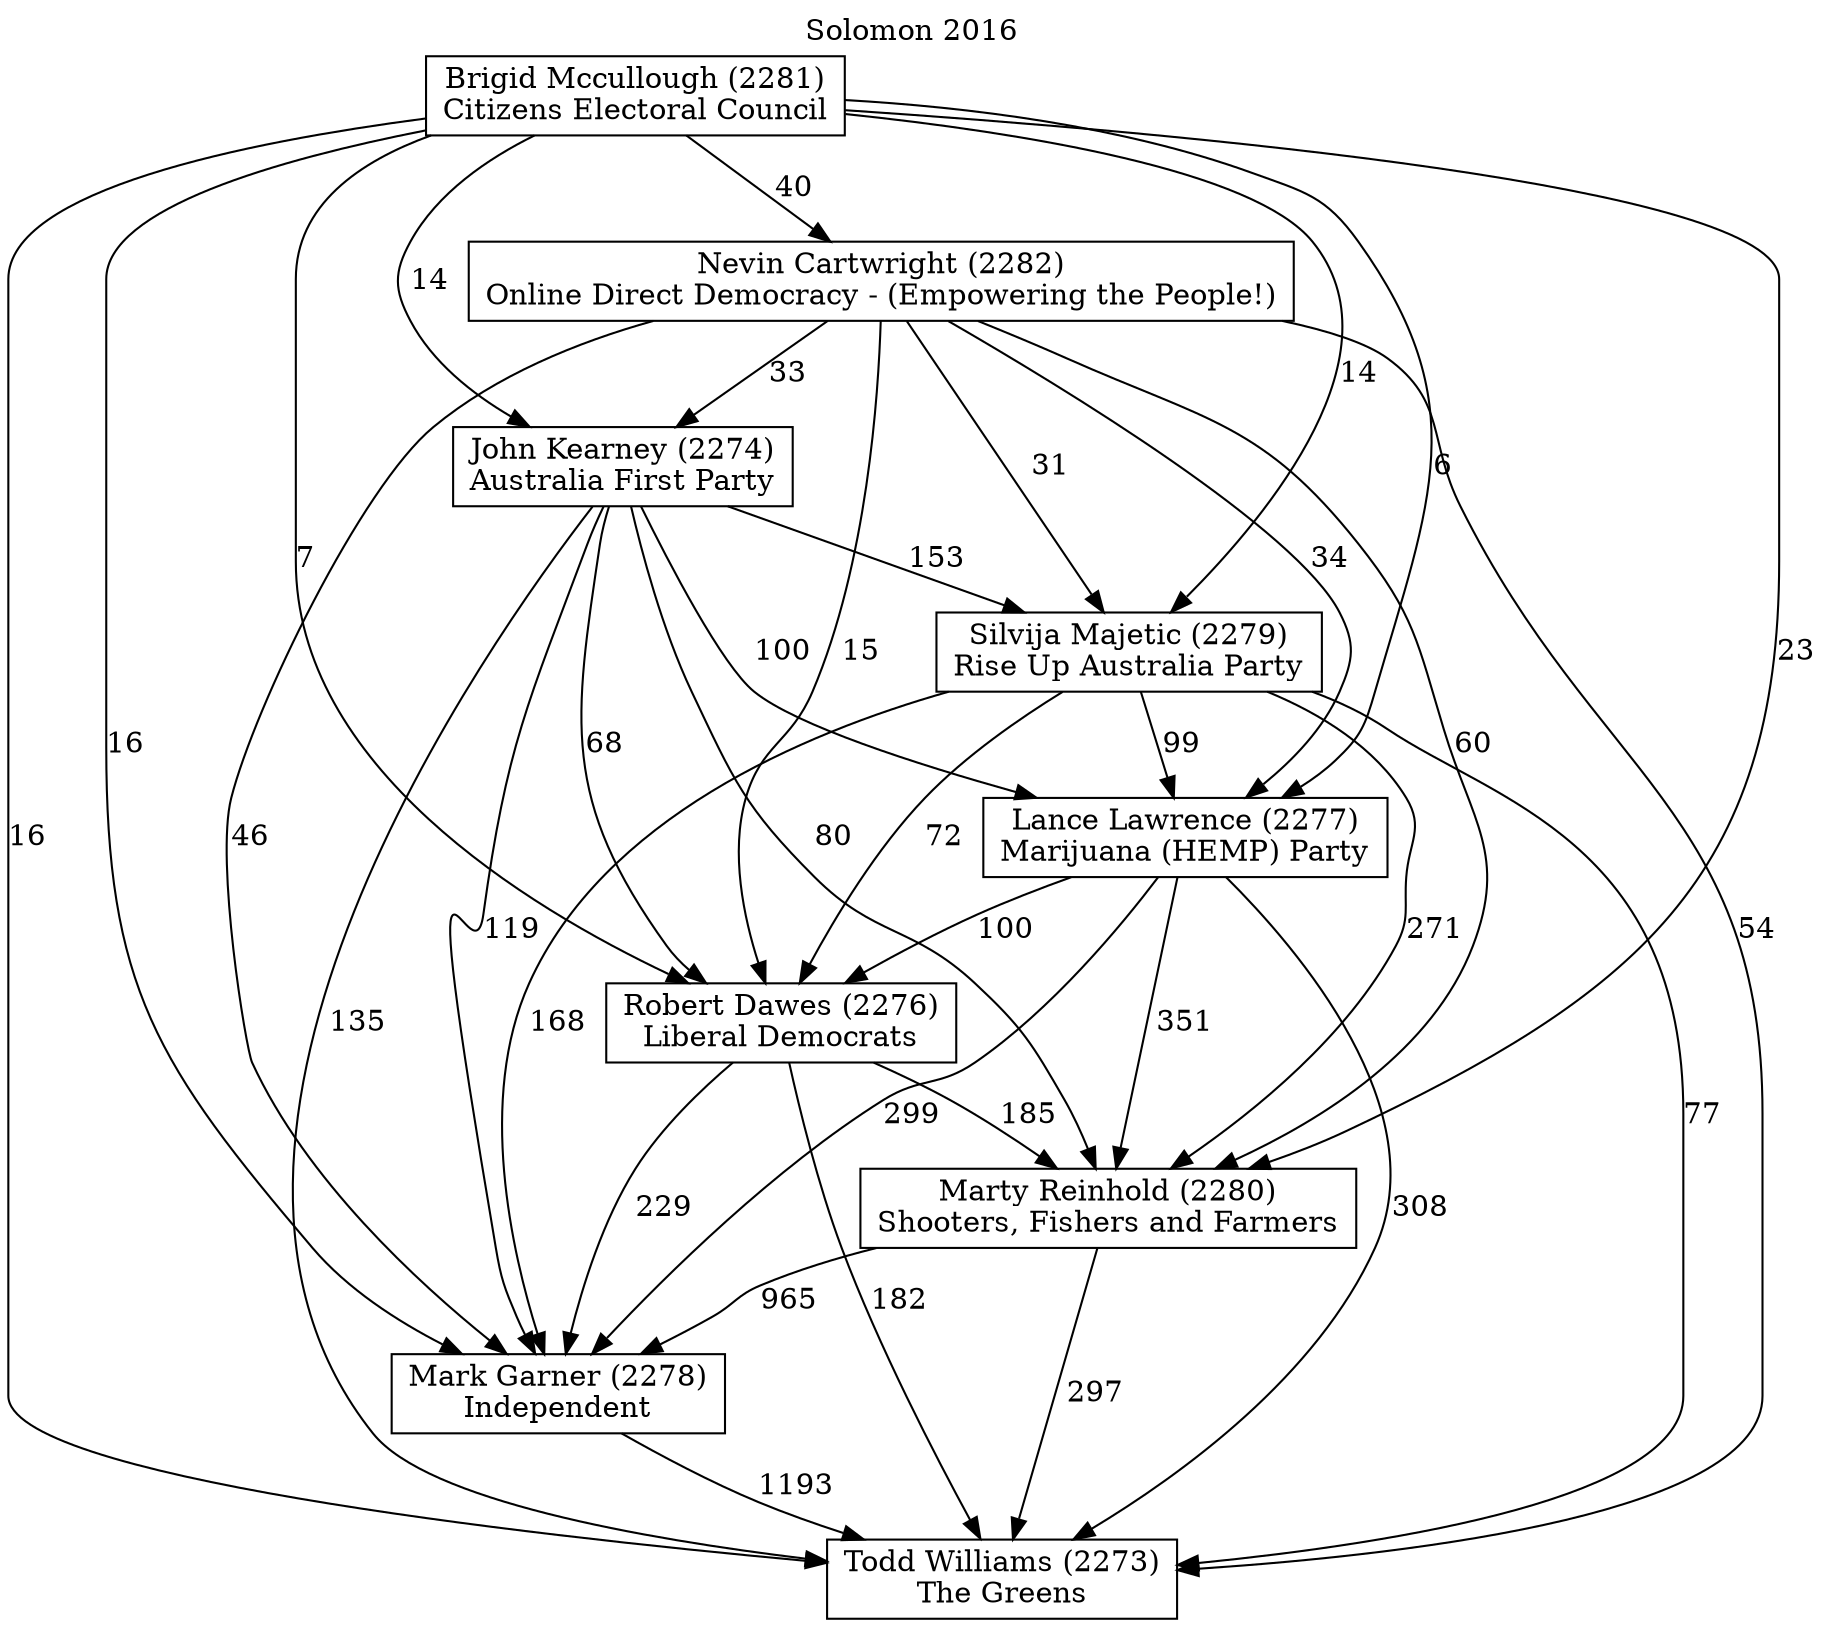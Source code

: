 // House preference flow
digraph "Todd Williams (2273)_Solomon_2016" {
	graph [label="Solomon 2016" labelloc=t mclimit=10]
	node [shape=box]
	"Todd Williams (2273)" [label="Todd Williams (2273)
The Greens"]
	"Nevin Cartwright (2282)" [label="Nevin Cartwright (2282)
Online Direct Democracy - (Empowering the People!)"]
	"Mark Garner (2278)" [label="Mark Garner (2278)
Independent"]
	"Lance Lawrence (2277)" [label="Lance Lawrence (2277)
Marijuana (HEMP) Party"]
	"Robert Dawes (2276)" [label="Robert Dawes (2276)
Liberal Democrats"]
	"Brigid Mccullough (2281)" [label="Brigid Mccullough (2281)
Citizens Electoral Council"]
	"John Kearney (2274)" [label="John Kearney (2274)
Australia First Party"]
	"Marty Reinhold (2280)" [label="Marty Reinhold (2280)
Shooters, Fishers and Farmers"]
	"Silvija Majetic (2279)" [label="Silvija Majetic (2279)
Rise Up Australia Party"]
	"Nevin Cartwright (2282)" -> "Mark Garner (2278)" [label=46]
	"Nevin Cartwright (2282)" -> "Marty Reinhold (2280)" [label=60]
	"Brigid Mccullough (2281)" -> "Robert Dawes (2276)" [label=7]
	"Nevin Cartwright (2282)" -> "Robert Dawes (2276)" [label=15]
	"Silvija Majetic (2279)" -> "Lance Lawrence (2277)" [label=99]
	"Nevin Cartwright (2282)" -> "John Kearney (2274)" [label=33]
	"Brigid Mccullough (2281)" -> "Mark Garner (2278)" [label=16]
	"Mark Garner (2278)" -> "Todd Williams (2273)" [label=1193]
	"Nevin Cartwright (2282)" -> "Silvija Majetic (2279)" [label=31]
	"Robert Dawes (2276)" -> "Todd Williams (2273)" [label=182]
	"Robert Dawes (2276)" -> "Mark Garner (2278)" [label=229]
	"Brigid Mccullough (2281)" -> "Lance Lawrence (2277)" [label=6]
	"Brigid Mccullough (2281)" -> "Marty Reinhold (2280)" [label=23]
	"Silvija Majetic (2279)" -> "Marty Reinhold (2280)" [label=271]
	"John Kearney (2274)" -> "Marty Reinhold (2280)" [label=80]
	"John Kearney (2274)" -> "Mark Garner (2278)" [label=119]
	"Silvija Majetic (2279)" -> "Robert Dawes (2276)" [label=72]
	"Brigid Mccullough (2281)" -> "John Kearney (2274)" [label=14]
	"Nevin Cartwright (2282)" -> "Todd Williams (2273)" [label=54]
	"Lance Lawrence (2277)" -> "Robert Dawes (2276)" [label=100]
	"Brigid Mccullough (2281)" -> "Silvija Majetic (2279)" [label=14]
	"Lance Lawrence (2277)" -> "Marty Reinhold (2280)" [label=351]
	"Brigid Mccullough (2281)" -> "Todd Williams (2273)" [label=16]
	"Silvija Majetic (2279)" -> "Todd Williams (2273)" [label=77]
	"John Kearney (2274)" -> "Robert Dawes (2276)" [label=68]
	"Lance Lawrence (2277)" -> "Todd Williams (2273)" [label=308]
	"Silvija Majetic (2279)" -> "Mark Garner (2278)" [label=168]
	"John Kearney (2274)" -> "Todd Williams (2273)" [label=135]
	"Marty Reinhold (2280)" -> "Todd Williams (2273)" [label=297]
	"Nevin Cartwright (2282)" -> "Lance Lawrence (2277)" [label=34]
	"Brigid Mccullough (2281)" -> "Nevin Cartwright (2282)" [label=40]
	"Marty Reinhold (2280)" -> "Mark Garner (2278)" [label=965]
	"John Kearney (2274)" -> "Silvija Majetic (2279)" [label=153]
	"Lance Lawrence (2277)" -> "Mark Garner (2278)" [label=299]
	"John Kearney (2274)" -> "Lance Lawrence (2277)" [label=100]
	"Robert Dawes (2276)" -> "Marty Reinhold (2280)" [label=185]
}

